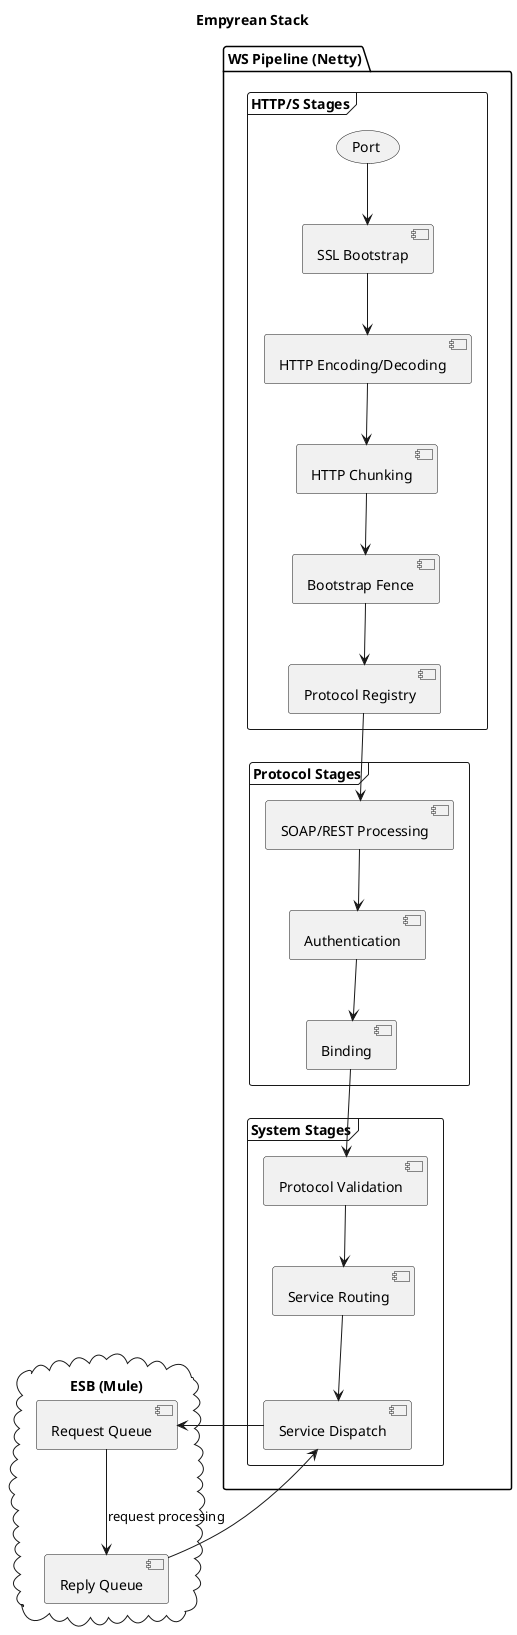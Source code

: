 @startuml empyrean-stack.png
title Empyrean Stack
skinparam monochrome true
folder "WS Pipeline (Netty)" {
  frame "HTTP/S Stages" {
    (Port) -d-> [SSL Bootstrap]
':possibly establishes an SSL session
    [SSL Bootstrap] -d-> [HTTP Encoding/Decoding]
':processes bytes into an abstract form according to HTTP protocol
    [HTTP Encoding/Decoding] -d-> [HTTP Chunking]
':HTTP chunk processing (if needed; stateful)
    [HTTP Chunking] -d-> [Bootstrap Fence]
':only admit requests to a running system
    [Bootstrap Fence] -d-> [Protocol Registry]
':select protocol stages based on request processed so far
  }
  frame "Protocol Stages" {
    [Protocol Registry] -d-> [SOAP/REST Processing]
':initial protocol handling, request verification (well-formed; marshal/unmarshal)
    [SOAP/REST Processing] -d-> [Authentication]
':use extracted crypto tokens to authenticate a user identity
    [Authentication] -d-> [Binding]
':convert a verified, authenticated request into a POJO
  }
  frame "System Stages" {
    [Binding] -d-> [Protocol Validation]
':verify protocol produced a valid outcome
    [Protocol Validation] -d-> [Service Routing]
':determine destination host for request based on system state
    [Service Routing] -d-> [Service Dispatch]
':submit request to service bus 
  }
}
cloud "ESB (Mule)" {
  [Service Dispatch] -right-> [Request Queue]
  [Reply Queue] -left-> [Service Dispatch]
  [Request Queue] --> [Reply Queue] : request processing
}
@enduml
@startuml empyrean-stack-comments.png
title Empyrean Stack
skinparam monochrome true
folder "WS Pipeline (Netty)" {
  frame "HTTP/S Stages" {
    (Port) -d-> [SSL Bootstrap] : possibly establishes an SSL session
    [SSL Bootstrap] -d-> [HTTP Encoding/Decoding] : processes bytes into an abstract form according to HTTP protocol
    [HTTP Encoding/Decoding] -d-> [HTTP Chunking] : HTTP chunk processing (if needed; stateful)
    [HTTP Chunking] -d-> [Bootstrap Fence] : only admit requests to a running system
    [Bootstrap Fence] -d-> [Protocol Registry] : select protocol stages based on request processed so far
  }
  frame "Protocol Stages" {
    [Protocol Registry] -d-> [SOAP/REST Processing] : initial protocol handling, request verification (well-formed; marshal/unmarshal)
    [SOAP/REST Processing] -d-> [Authentication] : use extracted crypto tokens to authenticate a user identity
    [Authentication] -d-> [Binding] : convert a verified, authenticated request into a POJO
  }
  frame "System Stages" {
    [Binding] -d-> [Protocol Validation] : verify protocol produced a valid outcome
    [Protocol Validation] -d-> [Service Routing] : determine destination host for request based on system state
    [Service Routing] -d-> [Service Dispatch] : submit request to service bus 
  }
}
cloud "ESB (Mule)" {
  [Service Dispatch] -right-> [Request Queue]
  [Reply Queue] -left-> [Service Dispatch]
  [Request Queue] --> [Reply Queue] : request processing
}
@enduml

